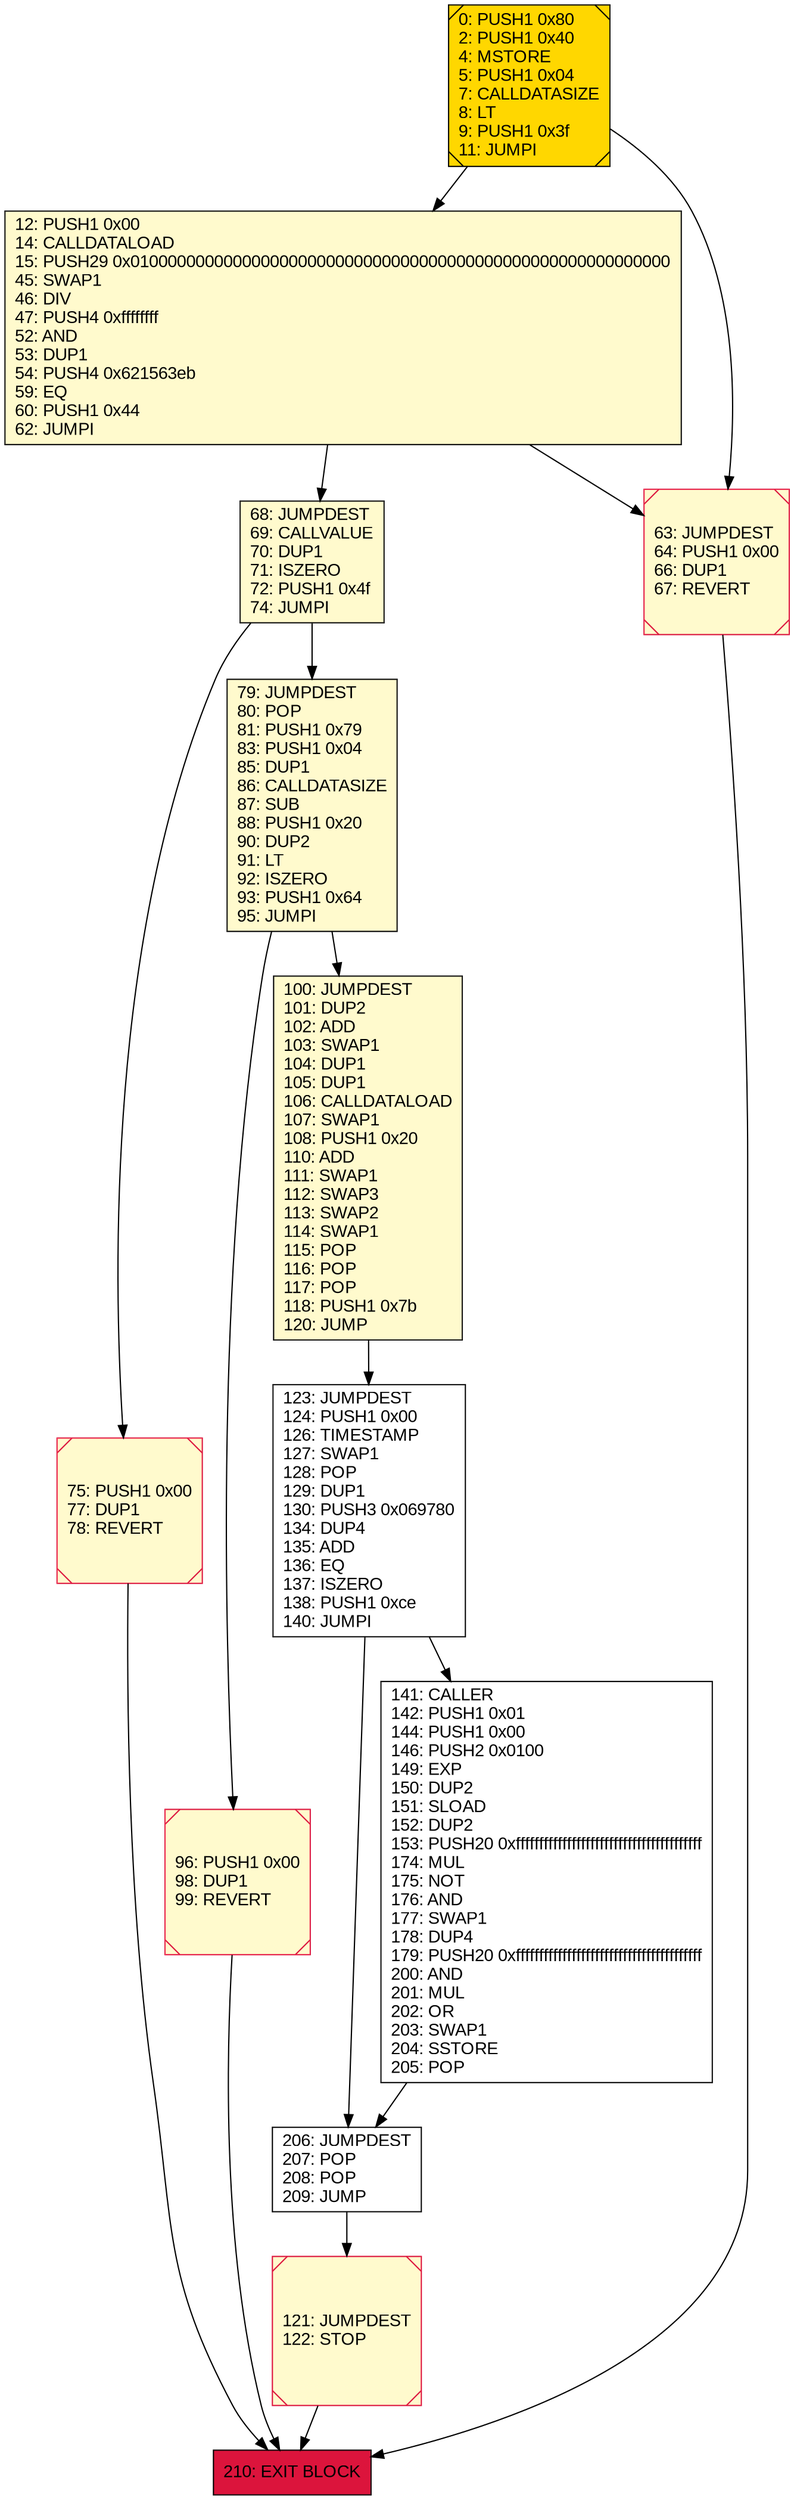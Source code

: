 digraph G {
bgcolor=transparent rankdir=UD;
node [shape=box style=filled color=black fillcolor=white fontname=arial fontcolor=black];
96 [label="96: PUSH1 0x00\l98: DUP1\l99: REVERT\l" fillcolor=lemonchiffon shape=Msquare color=crimson ];
68 [label="68: JUMPDEST\l69: CALLVALUE\l70: DUP1\l71: ISZERO\l72: PUSH1 0x4f\l74: JUMPI\l" fillcolor=lemonchiffon ];
206 [label="206: JUMPDEST\l207: POP\l208: POP\l209: JUMP\l" ];
75 [label="75: PUSH1 0x00\l77: DUP1\l78: REVERT\l" fillcolor=lemonchiffon shape=Msquare color=crimson ];
141 [label="141: CALLER\l142: PUSH1 0x01\l144: PUSH1 0x00\l146: PUSH2 0x0100\l149: EXP\l150: DUP2\l151: SLOAD\l152: DUP2\l153: PUSH20 0xffffffffffffffffffffffffffffffffffffffff\l174: MUL\l175: NOT\l176: AND\l177: SWAP1\l178: DUP4\l179: PUSH20 0xffffffffffffffffffffffffffffffffffffffff\l200: AND\l201: MUL\l202: OR\l203: SWAP1\l204: SSTORE\l205: POP\l" ];
121 [label="121: JUMPDEST\l122: STOP\l" fillcolor=lemonchiffon shape=Msquare color=crimson ];
0 [label="0: PUSH1 0x80\l2: PUSH1 0x40\l4: MSTORE\l5: PUSH1 0x04\l7: CALLDATASIZE\l8: LT\l9: PUSH1 0x3f\l11: JUMPI\l" fillcolor=lemonchiffon shape=Msquare fillcolor=gold ];
210 [label="210: EXIT BLOCK\l" fillcolor=crimson ];
79 [label="79: JUMPDEST\l80: POP\l81: PUSH1 0x79\l83: PUSH1 0x04\l85: DUP1\l86: CALLDATASIZE\l87: SUB\l88: PUSH1 0x20\l90: DUP2\l91: LT\l92: ISZERO\l93: PUSH1 0x64\l95: JUMPI\l" fillcolor=lemonchiffon ];
100 [label="100: JUMPDEST\l101: DUP2\l102: ADD\l103: SWAP1\l104: DUP1\l105: DUP1\l106: CALLDATALOAD\l107: SWAP1\l108: PUSH1 0x20\l110: ADD\l111: SWAP1\l112: SWAP3\l113: SWAP2\l114: SWAP1\l115: POP\l116: POP\l117: POP\l118: PUSH1 0x7b\l120: JUMP\l" fillcolor=lemonchiffon ];
12 [label="12: PUSH1 0x00\l14: CALLDATALOAD\l15: PUSH29 0x0100000000000000000000000000000000000000000000000000000000\l45: SWAP1\l46: DIV\l47: PUSH4 0xffffffff\l52: AND\l53: DUP1\l54: PUSH4 0x621563eb\l59: EQ\l60: PUSH1 0x44\l62: JUMPI\l" fillcolor=lemonchiffon ];
63 [label="63: JUMPDEST\l64: PUSH1 0x00\l66: DUP1\l67: REVERT\l" fillcolor=lemonchiffon shape=Msquare color=crimson ];
123 [label="123: JUMPDEST\l124: PUSH1 0x00\l126: TIMESTAMP\l127: SWAP1\l128: POP\l129: DUP1\l130: PUSH3 0x069780\l134: DUP4\l135: ADD\l136: EQ\l137: ISZERO\l138: PUSH1 0xce\l140: JUMPI\l" ];
12 -> 63;
79 -> 100;
0 -> 12;
63 -> 210;
100 -> 123;
206 -> 121;
141 -> 206;
0 -> 63;
68 -> 75;
123 -> 141;
79 -> 96;
96 -> 210;
68 -> 79;
75 -> 210;
123 -> 206;
12 -> 68;
121 -> 210;
}